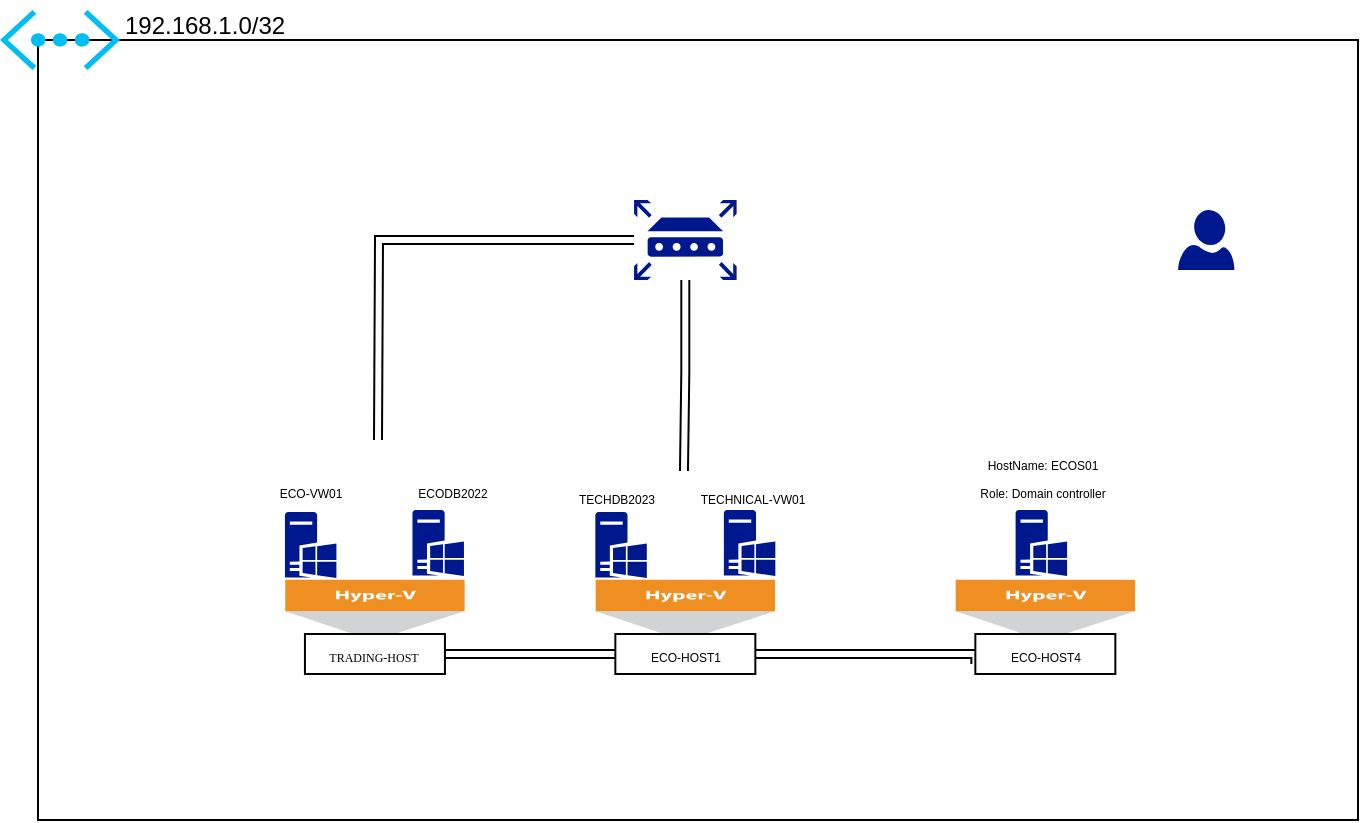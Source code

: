 <mxfile version="28.0.4" pages="2">
  <diagram id="0dPHOUwDngtPs_oxOIzv" name="Page-1">
    <mxGraphModel dx="1452" dy="1772" grid="1" gridSize="10" guides="1" tooltips="1" connect="1" arrows="1" fold="1" page="1" pageScale="1" pageWidth="827" pageHeight="1169" math="0" shadow="0">
      <root>
        <mxCell id="0" />
        <mxCell id="1" parent="0" />
        <mxCell id="d-ZkbBJnSJDMCGmhd4bl-20" value="" style="rounded=0;whiteSpace=wrap;html=1;" parent="1" vertex="1">
          <mxGeometry x="120" y="123" width="170" height="117" as="geometry" />
        </mxCell>
        <mxCell id="z9fyJnQdSdRtYb-pN0lm-1" value="" style="rounded=0;whiteSpace=wrap;html=1;" parent="1" vertex="1">
          <mxGeometry x="60" y="-90" width="660" height="390" as="geometry" />
        </mxCell>
        <mxCell id="z9fyJnQdSdRtYb-pN0lm-2" value="" style="verticalLabelPosition=bottom;html=1;verticalAlign=top;align=center;strokeColor=none;fillColor=#00BEF2;shape=mxgraph.azure.virtual_network;pointerEvents=1;" parent="1" vertex="1">
          <mxGeometry x="41" y="-105" width="60" height="30" as="geometry" />
        </mxCell>
        <mxCell id="d-ZkbBJnSJDMCGmhd4bl-1" value="" style="pointerEvents=1;shadow=0;dashed=0;html=1;strokeColor=none;fillColor=#4495D1;labelPosition=center;verticalLabelPosition=bottom;verticalAlign=top;align=center;outlineConnect=0;shape=mxgraph.veeam.hyper_v_host;" parent="1" vertex="1">
          <mxGeometry x="338.67" y="167" width="90" height="50" as="geometry" />
        </mxCell>
        <mxCell id="d-ZkbBJnSJDMCGmhd4bl-26" value="" style="edgeStyle=orthogonalEdgeStyle;rounded=0;orthogonalLoop=1;jettySize=auto;html=1;shape=link;entryX=0;entryY=0.75;entryDx=0;entryDy=0;" parent="1" source="d-ZkbBJnSJDMCGmhd4bl-2" target="d-ZkbBJnSJDMCGmhd4bl-6" edge="1">
          <mxGeometry relative="1" as="geometry">
            <Array as="points">
              <mxPoint x="529" y="217" />
            </Array>
          </mxGeometry>
        </mxCell>
        <mxCell id="d-ZkbBJnSJDMCGmhd4bl-2" value="&lt;font style=&quot;font-size: 6px;&quot;&gt;ECO-HOST1&lt;/font&gt;" style="rounded=0;whiteSpace=wrap;html=1;" parent="1" vertex="1">
          <mxGeometry x="348.67" y="207" width="70" height="20" as="geometry" />
        </mxCell>
        <mxCell id="d-ZkbBJnSJDMCGmhd4bl-3" value="" style="pointerEvents=1;shadow=0;dashed=0;html=1;strokeColor=none;fillColor=#4495D1;labelPosition=center;verticalLabelPosition=bottom;verticalAlign=top;align=center;outlineConnect=0;shape=mxgraph.veeam.hyper_v_host;" parent="1" vertex="1">
          <mxGeometry x="183.47" y="167" width="90" height="50" as="geometry" />
        </mxCell>
        <mxCell id="d-ZkbBJnSJDMCGmhd4bl-23" value="" style="edgeStyle=orthogonalEdgeStyle;rounded=0;orthogonalLoop=1;jettySize=auto;html=1;entryX=0;entryY=0.5;entryDx=0;entryDy=0;shape=link;" parent="1" source="d-ZkbBJnSJDMCGmhd4bl-4" target="d-ZkbBJnSJDMCGmhd4bl-2" edge="1">
          <mxGeometry relative="1" as="geometry" />
        </mxCell>
        <mxCell id="d-ZkbBJnSJDMCGmhd4bl-4" value="&lt;span style=&quot;font-family: Calibri; text-align: start; white-space-collapse: preserve; background-color: rgb(255, 255, 255);&quot;&gt;&lt;font style=&quot;font-size: 6px;&quot;&gt;TRADING-HOST&lt;/font&gt;&lt;/span&gt;" style="rounded=0;whiteSpace=wrap;html=1;" parent="1" vertex="1">
          <mxGeometry x="193.47" y="207" width="70" height="20" as="geometry" />
        </mxCell>
        <mxCell id="d-ZkbBJnSJDMCGmhd4bl-5" value="" style="pointerEvents=1;shadow=0;dashed=0;html=1;strokeColor=none;fillColor=#4495D1;labelPosition=center;verticalLabelPosition=bottom;verticalAlign=top;align=center;outlineConnect=0;shape=mxgraph.veeam.hyper_v_host;" parent="1" vertex="1">
          <mxGeometry x="518.67" y="167" width="90" height="50" as="geometry" />
        </mxCell>
        <mxCell id="d-ZkbBJnSJDMCGmhd4bl-6" value="&lt;font style=&quot;font-size: 6px;&quot;&gt;ECO-HOST4&lt;/font&gt;" style="rounded=0;whiteSpace=wrap;html=1;" parent="1" vertex="1">
          <mxGeometry x="528.67" y="207" width="70" height="20" as="geometry" />
        </mxCell>
        <mxCell id="d-ZkbBJnSJDMCGmhd4bl-7" value="&lt;font style=&quot;font-size: 6px;&quot;&gt;ECO-VW01&lt;/font&gt;" style="text;html=1;align=center;verticalAlign=middle;resizable=0;points=[];autosize=1;strokeColor=none;fillColor=none;" parent="1" vertex="1">
          <mxGeometry x="171.34" y="120" width="50" height="30" as="geometry" />
        </mxCell>
        <mxCell id="d-ZkbBJnSJDMCGmhd4bl-8" value="&lt;font style=&quot;font-size: 6px;&quot;&gt;ECODB2022&lt;/font&gt;" style="text;html=1;align=center;verticalAlign=middle;resizable=0;points=[];autosize=1;strokeColor=none;fillColor=none;" parent="1" vertex="1">
          <mxGeometry x="237.11" y="120" width="60" height="30" as="geometry" />
        </mxCell>
        <mxCell id="d-ZkbBJnSJDMCGmhd4bl-9" value="" style="rounded=0;whiteSpace=wrap;html=1;strokeColor=#FFFFFF;" parent="1" vertex="1">
          <mxGeometry x="183.47" y="159" width="90" height="20" as="geometry" />
        </mxCell>
        <mxCell id="d-ZkbBJnSJDMCGmhd4bl-10" value="" style="sketch=0;aspect=fixed;pointerEvents=1;shadow=0;dashed=0;html=1;strokeColor=none;labelPosition=center;verticalLabelPosition=bottom;verticalAlign=top;align=center;fillColor=#00188D;shape=mxgraph.mscae.enterprise.windows_server" parent="1" vertex="1">
          <mxGeometry x="247.24" y="145" width="25.74" height="33" as="geometry" />
        </mxCell>
        <mxCell id="d-ZkbBJnSJDMCGmhd4bl-11" value="" style="sketch=0;aspect=fixed;pointerEvents=1;shadow=0;dashed=0;html=1;strokeColor=none;labelPosition=center;verticalLabelPosition=bottom;verticalAlign=top;align=center;fillColor=#00188D;shape=mxgraph.mscae.enterprise.windows_server" parent="1" vertex="1">
          <mxGeometry x="183.47" y="146" width="25.74" height="33" as="geometry" />
        </mxCell>
        <mxCell id="d-ZkbBJnSJDMCGmhd4bl-12" value="" style="rounded=0;whiteSpace=wrap;html=1;strokeColor=#FFFFFF;" parent="1" vertex="1">
          <mxGeometry x="338.67" y="159" width="90" height="20" as="geometry" />
        </mxCell>
        <mxCell id="d-ZkbBJnSJDMCGmhd4bl-13" value="" style="sketch=0;aspect=fixed;pointerEvents=1;shadow=0;dashed=0;html=1;strokeColor=none;labelPosition=center;verticalLabelPosition=bottom;verticalAlign=top;align=center;fillColor=#00188D;shape=mxgraph.mscae.enterprise.windows_server" parent="1" vertex="1">
          <mxGeometry x="338.67" y="146" width="25.74" height="33" as="geometry" />
        </mxCell>
        <mxCell id="d-ZkbBJnSJDMCGmhd4bl-14" value="" style="sketch=0;aspect=fixed;pointerEvents=1;shadow=0;dashed=0;html=1;strokeColor=none;labelPosition=center;verticalLabelPosition=bottom;verticalAlign=top;align=center;fillColor=#00188D;shape=mxgraph.mscae.enterprise.windows_server" parent="1" vertex="1">
          <mxGeometry x="402.93" y="145" width="25.74" height="33" as="geometry" />
        </mxCell>
        <mxCell id="d-ZkbBJnSJDMCGmhd4bl-15" value="&lt;font style=&quot;font-size: 6px;&quot;&gt;TECHDB2023&lt;/font&gt;" style="text;html=1;align=center;verticalAlign=middle;resizable=0;points=[];autosize=1;strokeColor=none;fillColor=none;" parent="1" vertex="1">
          <mxGeometry x="318.67" y="123" width="60" height="30" as="geometry" />
        </mxCell>
        <mxCell id="d-ZkbBJnSJDMCGmhd4bl-16" value="&lt;font style=&quot;font-size: 6px;&quot;&gt;TECHNICAL-VW01&lt;/font&gt;" style="text;html=1;align=center;verticalAlign=middle;resizable=0;points=[];autosize=1;strokeColor=none;fillColor=none;" parent="1" vertex="1">
          <mxGeometry x="376.67" y="123" width="80" height="30" as="geometry" />
        </mxCell>
        <mxCell id="d-ZkbBJnSJDMCGmhd4bl-17" value="&lt;font style=&quot;&quot;&gt;&lt;span style=&quot;font-size: 6px;&quot;&gt;HostName: ECOS01&lt;/span&gt;&lt;br&gt;&lt;span style=&quot;font-size: 6px;&quot;&gt;Role: Domain controller&lt;/span&gt;&lt;/font&gt;&lt;div&gt;&lt;font style=&quot;&quot;&gt;&lt;span style=&quot;font-size: 6px;&quot;&gt;&lt;br&gt;&lt;/span&gt;&lt;/font&gt;&lt;/div&gt;" style="text;html=1;align=center;verticalAlign=middle;resizable=0;points=[];autosize=1;strokeColor=none;fillColor=none;" parent="1" vertex="1">
          <mxGeometry x="516.67" y="105" width="90" height="60" as="geometry" />
        </mxCell>
        <mxCell id="d-ZkbBJnSJDMCGmhd4bl-18" value="" style="rounded=0;whiteSpace=wrap;html=1;strokeColor=#FFFFFF;" parent="1" vertex="1">
          <mxGeometry x="518.67" y="159" width="90" height="20" as="geometry" />
        </mxCell>
        <mxCell id="d-ZkbBJnSJDMCGmhd4bl-19" value="" style="sketch=0;aspect=fixed;pointerEvents=1;shadow=0;dashed=0;html=1;strokeColor=none;labelPosition=center;verticalLabelPosition=bottom;verticalAlign=top;align=center;fillColor=#00188D;shape=mxgraph.mscae.enterprise.windows_server" parent="1" vertex="1">
          <mxGeometry x="548.8" y="145" width="25.74" height="33" as="geometry" />
        </mxCell>
        <mxCell id="d-ZkbBJnSJDMCGmhd4bl-28" value="192.168.1.0/32&lt;div&gt;&lt;br&gt;&lt;/div&gt;" style="text;html=1;align=center;verticalAlign=middle;resizable=0;points=[];autosize=1;strokeColor=none;fillColor=none;" parent="1" vertex="1">
          <mxGeometry x="93.47" y="-110" width="100" height="40" as="geometry" />
        </mxCell>
        <mxCell id="LJP7C2cjOiO_ake7uwHu-4" value="" style="sketch=0;aspect=fixed;pointerEvents=1;shadow=0;dashed=0;html=1;strokeColor=none;labelPosition=center;verticalLabelPosition=bottom;verticalAlign=top;align=center;fillColor=#00188D;shape=mxgraph.mscae.enterprise.router" parent="1" vertex="1">
          <mxGeometry x="358.03" y="-10" width="51.28" height="40" as="geometry" />
        </mxCell>
        <mxCell id="LJP7C2cjOiO_ake7uwHu-5" style="edgeStyle=orthogonalEdgeStyle;rounded=0;orthogonalLoop=1;jettySize=auto;html=1;shape=link;" parent="1" source="LJP7C2cjOiO_ake7uwHu-4" edge="1">
          <mxGeometry relative="1" as="geometry">
            <mxPoint x="230" y="110" as="targetPoint" />
          </mxGeometry>
        </mxCell>
        <mxCell id="hfbNxXTssxLgHJnjqYqY-1" value="" style="shape=image;html=1;verticalAlign=top;verticalLabelPosition=bottom;labelBackgroundColor=#ffffff;imageAspect=0;aspect=fixed;image=https://cdn3.iconfinder.com/data/icons/snowish/128x128/apps/gnome-control-center.png;fillColor=#3333FF;" parent="1" vertex="1">
          <mxGeometry x="602" width="28" height="28" as="geometry" />
        </mxCell>
        <mxCell id="hfbNxXTssxLgHJnjqYqY-2" value="" style="sketch=0;aspect=fixed;pointerEvents=1;shadow=0;dashed=0;html=1;strokeColor=none;labelPosition=center;verticalLabelPosition=bottom;verticalAlign=top;align=center;fillColor=#00188D;shape=mxgraph.azure.user" parent="1" vertex="1">
          <mxGeometry x="630" y="-5" width="28.2" height="30" as="geometry" />
        </mxCell>
        <mxCell id="D6uGGZ0vzgsLB2J4IqJi-1" style="edgeStyle=orthogonalEdgeStyle;rounded=0;orthogonalLoop=1;jettySize=auto;html=1;entryX=0.079;entryY=0.084;entryDx=0;entryDy=0;entryPerimeter=0;shape=link;" parent="1" source="LJP7C2cjOiO_ake7uwHu-4" target="d-ZkbBJnSJDMCGmhd4bl-16" edge="1">
          <mxGeometry relative="1" as="geometry" />
        </mxCell>
      </root>
    </mxGraphModel>
  </diagram>
  <diagram id="LU5zmo3wUBJtHhTeMPo3" name="Page-2">
    <mxGraphModel dx="2901" dy="2030" grid="1" gridSize="10" guides="1" tooltips="1" connect="1" arrows="1" fold="1" page="1" pageScale="1" pageWidth="827" pageHeight="1169" math="0" shadow="0">
      <root>
        <mxCell id="0" />
        <mxCell id="1" parent="0" />
        <mxCell id="N67Mu1rqHQ3CuwdL4xIl-31" value="" style="rounded=0;whiteSpace=wrap;html=1;" parent="1" vertex="1">
          <mxGeometry x="-30" y="-50" width="770" height="580" as="geometry" />
        </mxCell>
        <mxCell id="N67Mu1rqHQ3CuwdL4xIl-18" value="" style="ellipse;shape=cloud;whiteSpace=wrap;html=1;" parent="1" vertex="1">
          <mxGeometry x="185" y="59" width="85" height="40" as="geometry" />
        </mxCell>
        <mxCell id="N67Mu1rqHQ3CuwdL4xIl-13" value="" style="ellipse;shape=cloud;whiteSpace=wrap;html=1;" parent="1" vertex="1">
          <mxGeometry x="580" y="49" width="160" height="87" as="geometry" />
        </mxCell>
        <mxCell id="OvXRGE29BXUb_DR9eGdn-3" value="" style="whiteSpace=wrap;html=1;aspect=fixed;strokeColor=#99CCFF;" parent="1" vertex="1">
          <mxGeometry x="450" y="170" width="150" height="150" as="geometry" />
        </mxCell>
        <mxCell id="OvXRGE29BXUb_DR9eGdn-2" value="" style="whiteSpace=wrap;html=1;aspect=fixed;strokeColor=#99CCFF;" parent="1" vertex="1">
          <mxGeometry x="270" y="170" width="150" height="150" as="geometry" />
        </mxCell>
        <mxCell id="OvXRGE29BXUb_DR9eGdn-1" value="" style="whiteSpace=wrap;html=1;aspect=fixed;strokeColor=#99CCFF;" parent="1" vertex="1">
          <mxGeometry x="95" y="170" width="150" height="150" as="geometry" />
        </mxCell>
        <mxCell id="jzbuyV7Re6z5202wPfiP-3" value="" style="pointerEvents=1;shadow=0;dashed=0;html=1;strokeColor=none;fillColor=#4495D1;labelPosition=center;verticalLabelPosition=bottom;verticalAlign=top;align=center;outlineConnect=0;shape=mxgraph.veeam.hyper_v_host;" parent="1" vertex="1">
          <mxGeometry x="289" y="222" width="100" height="50" as="geometry" />
        </mxCell>
        <mxCell id="jzbuyV7Re6z5202wPfiP-14" value="&lt;div&gt;&lt;font style=&quot;font-size: 6px;&quot;&gt;ECO-HOST4&lt;/font&gt;&lt;/div&gt;&lt;div&gt;&lt;font style=&quot;&quot;&gt;&lt;span style=&quot;font-size: 6px;&quot;&gt;IP: 192.168.1.234&lt;/span&gt;&lt;/font&gt;&lt;/div&gt;" style="rounded=0;whiteSpace=wrap;html=1;strokeColor=#FF8000;" parent="1" vertex="1">
          <mxGeometry x="293" y="262" width="94" height="30" as="geometry" />
        </mxCell>
        <mxCell id="jzbuyV7Re6z5202wPfiP-15" value="" style="pointerEvents=1;shadow=0;dashed=0;html=1;strokeColor=none;fillColor=#4495D1;labelPosition=center;verticalLabelPosition=bottom;verticalAlign=top;align=center;outlineConnect=0;shape=mxgraph.veeam.hyper_v_host;" parent="1" vertex="1">
          <mxGeometry x="122.8" y="222" width="90" height="50" as="geometry" />
        </mxCell>
        <mxCell id="jzbuyV7Re6z5202wPfiP-16" value="&lt;span style=&quot;font-family: Calibri; text-align: start; white-space-collapse: preserve; background-color: rgb(255, 255, 255);&quot;&gt;&lt;font style=&quot;font-size: 6px;&quot;&gt;TRADING-HOST &lt;/font&gt;&lt;/span&gt;&lt;div&gt;&lt;span style=&quot;background-color: light-dark(rgb(255, 255, 255), rgb(18, 18, 18)); color: light-dark(rgb(0, 0, 0), rgb(255, 255, 255)); font-family: Calibri; font-size: 6px; text-align: start; white-space-collapse: preserve;&quot;&gt;IP: 192.168.1.49&lt;/span&gt;&lt;/div&gt;" style="rounded=0;whiteSpace=wrap;html=1;strokeColor=#FF8000;" parent="1" vertex="1">
          <mxGeometry x="126" y="260" width="80" height="30" as="geometry" />
        </mxCell>
        <mxCell id="jzbuyV7Re6z5202wPfiP-17" value="" style="pointerEvents=1;shadow=0;dashed=0;html=1;strokeColor=none;fillColor=#4495D1;labelPosition=center;verticalLabelPosition=bottom;verticalAlign=top;align=center;outlineConnect=0;shape=mxgraph.veeam.hyper_v_host;" parent="1" vertex="1">
          <mxGeometry x="480" y="222" width="90" height="50" as="geometry" />
        </mxCell>
        <mxCell id="jzbuyV7Re6z5202wPfiP-18" value="&lt;div&gt;&lt;font style=&quot;&quot;&gt;&lt;span style=&quot;font-size: 6px;&quot;&gt;ECO-HOST01&lt;/span&gt;&lt;/font&gt;&lt;/div&gt;&lt;div&gt;&lt;font style=&quot;&quot;&gt;&lt;span style=&quot;font-size: 6px;&quot;&gt;IP: 192.168.1.4&lt;/span&gt;&lt;/font&gt;&lt;/div&gt;" style="rounded=0;whiteSpace=wrap;html=1;strokeColor=#FF8000;" parent="1" vertex="1">
          <mxGeometry x="484" y="262" width="80" height="28" as="geometry" />
        </mxCell>
        <mxCell id="jzbuyV7Re6z5202wPfiP-21" value="&lt;font style=&quot;font-size: 6px;&quot;&gt;ECO-VW01&lt;/font&gt;&lt;div&gt;&lt;font style=&quot;&quot;&gt;&lt;span style=&quot;font-size: 6px;&quot;&gt;IP: 192.168.1.61&lt;/span&gt;&lt;/font&gt;&lt;/div&gt;" style="text;html=1;align=center;verticalAlign=middle;resizable=0;points=[];autosize=1;strokeColor=none;fillColor=none;" parent="1" vertex="1">
          <mxGeometry x="93.67" y="165" width="70" height="40" as="geometry" />
        </mxCell>
        <mxCell id="jzbuyV7Re6z5202wPfiP-22" value="&lt;font style=&quot;font-size: 6px;&quot;&gt;ECODB2022&lt;/font&gt;&lt;div&gt;&lt;span style=&quot;font-size: 6px;&quot;&gt;IP: 192.168.1.92&lt;/span&gt;&lt;/div&gt;" style="text;html=1;align=center;verticalAlign=middle;resizable=0;points=[];autosize=1;strokeColor=none;fillColor=none;" parent="1" vertex="1">
          <mxGeometry x="155.44" y="165" width="70" height="40" as="geometry" />
        </mxCell>
        <mxCell id="jzbuyV7Re6z5202wPfiP-23" value="" style="rounded=0;whiteSpace=wrap;html=1;strokeColor=#FFFFFF;" parent="1" vertex="1">
          <mxGeometry x="122.8" y="214" width="90" height="20" as="geometry" />
        </mxCell>
        <mxCell id="jzbuyV7Re6z5202wPfiP-25" value="" style="sketch=0;aspect=fixed;pointerEvents=1;shadow=0;dashed=0;html=1;strokeColor=none;labelPosition=center;verticalLabelPosition=bottom;verticalAlign=top;align=center;fillColor=#00188D;shape=mxgraph.mscae.enterprise.windows_server" parent="1" vertex="1">
          <mxGeometry x="187.57" y="200" width="25.74" height="33" as="geometry" />
        </mxCell>
        <mxCell id="jzbuyV7Re6z5202wPfiP-26" value="" style="sketch=0;aspect=fixed;pointerEvents=1;shadow=0;dashed=0;html=1;strokeColor=none;labelPosition=center;verticalLabelPosition=bottom;verticalAlign=top;align=center;fillColor=#00188D;shape=mxgraph.mscae.enterprise.windows_server" parent="1" vertex="1">
          <mxGeometry x="122.8" y="201" width="25.74" height="33" as="geometry" />
        </mxCell>
        <mxCell id="jzbuyV7Re6z5202wPfiP-27" value="" style="rounded=0;whiteSpace=wrap;html=1;strokeColor=#FFFFFF;" parent="1" vertex="1">
          <mxGeometry x="289" y="214" width="110" height="20" as="geometry" />
        </mxCell>
        <mxCell id="jzbuyV7Re6z5202wPfiP-28" value="" style="sketch=0;aspect=fixed;pointerEvents=1;shadow=0;dashed=0;html=1;strokeColor=none;labelPosition=center;verticalLabelPosition=bottom;verticalAlign=top;align=center;fillColor=#00188D;shape=mxgraph.mscae.enterprise.windows_server" parent="1" vertex="1">
          <mxGeometry x="300" y="201" width="25.74" height="33" as="geometry" />
        </mxCell>
        <mxCell id="jzbuyV7Re6z5202wPfiP-29" value="" style="sketch=0;aspect=fixed;pointerEvents=1;shadow=0;dashed=0;html=1;strokeColor=none;labelPosition=center;verticalLabelPosition=bottom;verticalAlign=top;align=center;fillColor=#00188D;shape=mxgraph.mscae.enterprise.windows_server" parent="1" vertex="1">
          <mxGeometry x="364.26" y="200" width="25.74" height="33" as="geometry" />
        </mxCell>
        <mxCell id="jzbuyV7Re6z5202wPfiP-30" value="&lt;font style=&quot;font-size: 6px;&quot;&gt;HOST: TECHDB2023&lt;/font&gt;&lt;div&gt;&lt;font style=&quot;&quot;&gt;&lt;span style=&quot;font-size: 6px;&quot;&gt;IP: 192.168.1.85&lt;/span&gt;&lt;/font&gt;&lt;/div&gt;" style="text;html=1;align=center;verticalAlign=middle;resizable=0;points=[];autosize=1;strokeColor=none;fillColor=none;" parent="1" vertex="1">
          <mxGeometry x="260" y="165" width="80" height="40" as="geometry" />
        </mxCell>
        <mxCell id="jzbuyV7Re6z5202wPfiP-31" value="&lt;font style=&quot;font-size: 6px;&quot;&gt;HOST: TECHNICAL-VW01&lt;/font&gt;&lt;div&gt;&lt;font style=&quot;&quot;&gt;&lt;span style=&quot;font-size: 6px;&quot;&gt;IP: 192.168.1.54&lt;/span&gt;&lt;/font&gt;&lt;/div&gt;" style="text;html=1;align=center;verticalAlign=middle;resizable=0;points=[];autosize=1;strokeColor=none;fillColor=none;" parent="1" vertex="1">
          <mxGeometry x="332" y="165" width="100" height="40" as="geometry" />
        </mxCell>
        <mxCell id="jzbuyV7Re6z5202wPfiP-32" value="&lt;font style=&quot;font-size: 6px;&quot;&gt;HOSTNAME: ECOS01&lt;/font&gt;&lt;div&gt;&lt;font style=&quot;&quot;&gt;&lt;span style=&quot;font-size: 6px;&quot;&gt;IP: 192.168.1.5&lt;/span&gt;&lt;/font&gt;&lt;/div&gt;" style="text;html=1;align=center;verticalAlign=middle;resizable=0;points=[];autosize=1;strokeColor=none;fillColor=none;" parent="1" vertex="1">
          <mxGeometry x="479" y="165" width="80" height="40" as="geometry" />
        </mxCell>
        <mxCell id="jzbuyV7Re6z5202wPfiP-33" value="" style="rounded=0;whiteSpace=wrap;html=1;strokeColor=#FFFFFF;" parent="1" vertex="1">
          <mxGeometry x="480" y="214" width="90" height="20" as="geometry" />
        </mxCell>
        <mxCell id="jzbuyV7Re6z5202wPfiP-34" value="" style="sketch=0;aspect=fixed;pointerEvents=1;shadow=0;dashed=0;html=1;strokeColor=none;labelPosition=center;verticalLabelPosition=bottom;verticalAlign=top;align=center;fillColor=#00188D;shape=mxgraph.mscae.enterprise.windows_server" parent="1" vertex="1">
          <mxGeometry x="510.13" y="200" width="25.74" height="33" as="geometry" />
        </mxCell>
        <mxCell id="Kxc33UjvSA3hfyQA0yWE-5" style="edgeStyle=orthogonalEdgeStyle;rounded=0;orthogonalLoop=1;jettySize=auto;html=1;exitX=0.87;exitY=0.5;exitDx=0;exitDy=0;exitPerimeter=0;" parent="1" source="Kxc33UjvSA3hfyQA0yWE-1" edge="1">
          <mxGeometry relative="1" as="geometry">
            <mxPoint x="530" y="170" as="targetPoint" />
            <Array as="points">
              <mxPoint x="-7" y="120" />
              <mxPoint x="530" y="120" />
            </Array>
          </mxGeometry>
        </mxCell>
        <mxCell id="N67Mu1rqHQ3CuwdL4xIl-8" style="edgeStyle=orthogonalEdgeStyle;rounded=0;orthogonalLoop=1;jettySize=auto;html=1;" parent="1" source="Kxc33UjvSA3hfyQA0yWE-1" edge="1">
          <mxGeometry relative="1" as="geometry">
            <mxPoint x="195" y="170" as="targetPoint" />
            <Array as="points">
              <mxPoint x="195" y="120" />
            </Array>
          </mxGeometry>
        </mxCell>
        <mxCell id="N67Mu1rqHQ3CuwdL4xIl-3" style="edgeStyle=orthogonalEdgeStyle;rounded=0;orthogonalLoop=1;jettySize=auto;html=1;" parent="1" edge="1">
          <mxGeometry relative="1" as="geometry">
            <mxPoint x="104" y="346" as="sourcePoint" />
            <mxPoint x="162" y="320" as="targetPoint" />
            <Array as="points">
              <mxPoint x="162" y="346" />
            </Array>
          </mxGeometry>
        </mxCell>
        <mxCell id="N67Mu1rqHQ3CuwdL4xIl-5" style="edgeStyle=orthogonalEdgeStyle;rounded=0;orthogonalLoop=1;jettySize=auto;html=1;entryX=0.5;entryY=1;entryDx=0;entryDy=0;" parent="1" source="MwFngIVzMn7YwzYzBQoj-1" target="OvXRGE29BXUb_DR9eGdn-3" edge="1">
          <mxGeometry relative="1" as="geometry" />
        </mxCell>
        <mxCell id="MwFngIVzMn7YwzYzBQoj-1" value="" style="shape=image;html=1;verticalAlign=top;verticalLabelPosition=bottom;labelBackgroundColor=#ffffff;imageAspect=0;aspect=fixed;image=https://cdn3.iconfinder.com/data/icons/snowish/128x128/apps/gnome-control-center.png;fillColor=#3333FF;" parent="1" vertex="1">
          <mxGeometry x="48.2" y="332" width="28" height="28" as="geometry" />
        </mxCell>
        <mxCell id="MwFngIVzMn7YwzYzBQoj-2" value="&lt;font style=&quot;font-size: 6px;&quot;&gt;Management Tools&amp;nbsp;&lt;/font&gt;&lt;div&gt;&lt;font style=&quot;font-size: 6px;&quot;&gt;RRM/N-SIGHT&lt;/font&gt;&lt;/div&gt;&lt;div&gt;&lt;font style=&quot;font-size: 6px;&quot;&gt;Active directory&lt;/font&gt;&lt;/div&gt;&lt;div&gt;&lt;br&gt;&lt;/div&gt;" style="sketch=0;aspect=fixed;pointerEvents=1;shadow=0;dashed=0;html=1;strokeColor=none;labelPosition=center;verticalLabelPosition=bottom;verticalAlign=top;align=center;fillColor=#00188D;shape=mxgraph.azure.user" parent="1" vertex="1">
          <mxGeometry x="20.0" y="332" width="28.2" height="30" as="geometry" />
        </mxCell>
        <mxCell id="N67Mu1rqHQ3CuwdL4xIl-4" style="edgeStyle=orthogonalEdgeStyle;rounded=0;orthogonalLoop=1;jettySize=auto;html=1;entryX=0.554;entryY=0.99;entryDx=0;entryDy=0;entryPerimeter=0;" parent="1" source="MwFngIVzMn7YwzYzBQoj-1" target="OvXRGE29BXUb_DR9eGdn-2" edge="1">
          <mxGeometry relative="1" as="geometry" />
        </mxCell>
        <mxCell id="N67Mu1rqHQ3CuwdL4xIl-6" style="edgeStyle=orthogonalEdgeStyle;rounded=0;orthogonalLoop=1;jettySize=auto;html=1;exitX=0.87;exitY=0.5;exitDx=0;exitDy=0;exitPerimeter=0;" parent="1" source="Kxc33UjvSA3hfyQA0yWE-1" edge="1">
          <mxGeometry relative="1" as="geometry">
            <mxPoint x="360" y="170" as="targetPoint" />
            <Array as="points">
              <mxPoint x="360" y="120" />
            </Array>
          </mxGeometry>
        </mxCell>
        <mxCell id="N67Mu1rqHQ3CuwdL4xIl-10" value="" style="image;aspect=fixed;html=1;points=[];align=center;fontSize=12;image=img/lib/azure2/other/Managed_File_Shares.svg;" parent="1" vertex="1">
          <mxGeometry x="620" y="72" width="40" height="40" as="geometry" />
        </mxCell>
        <mxCell id="N67Mu1rqHQ3CuwdL4xIl-11" value="" style="sketch=0;pointerEvents=1;shadow=0;dashed=0;html=1;strokeColor=none;fillColor=#005F4B;labelPosition=center;verticalLabelPosition=bottom;verticalAlign=top;align=center;outlineConnect=0;shape=mxgraph.veeam2.domain_controller;" parent="1" vertex="1">
          <mxGeometry x="670" y="80" width="30" height="30" as="geometry" />
        </mxCell>
        <mxCell id="N67Mu1rqHQ3CuwdL4xIl-14" value="&lt;span style=&quot;font-size: 6px; background-color: rgb(255, 255, 255);&quot;&gt;File Server&lt;/span&gt;" style="text;html=1;align=center;verticalAlign=middle;resizable=0;points=[];autosize=1;strokeColor=none;fillColor=none;" parent="1" vertex="1">
          <mxGeometry x="608" y="59" width="50" height="30" as="geometry" />
        </mxCell>
        <mxCell id="N67Mu1rqHQ3CuwdL4xIl-15" value="&lt;font style=&quot;font-size: 6px;&quot;&gt;Domain controller&amp;nbsp;&lt;/font&gt;" style="text;html=1;align=center;verticalAlign=middle;resizable=0;points=[];autosize=1;strokeColor=none;fillColor=none;" parent="1" vertex="1">
          <mxGeometry x="650" y="59" width="70" height="30" as="geometry" />
        </mxCell>
        <mxCell id="N67Mu1rqHQ3CuwdL4xIl-16" style="edgeStyle=orthogonalEdgeStyle;rounded=0;orthogonalLoop=1;jettySize=auto;html=1;entryX=0.97;entryY=0.685;entryDx=0;entryDy=0;entryPerimeter=0;" parent="1" source="N67Mu1rqHQ3CuwdL4xIl-13" target="jzbuyV7Re6z5202wPfiP-34" edge="1">
          <mxGeometry relative="1" as="geometry">
            <Array as="points">
              <mxPoint x="670" y="223" />
            </Array>
          </mxGeometry>
        </mxCell>
        <mxCell id="N67Mu1rqHQ3CuwdL4xIl-17" value="" style="image;sketch=0;aspect=fixed;html=1;points=[];align=center;fontSize=12;image=img/lib/mscae/dep/SQL_Server_Stretch_DB.svg;" parent="1" vertex="1">
          <mxGeometry x="226" y="67" width="24" height="24" as="geometry" />
        </mxCell>
        <mxCell id="N67Mu1rqHQ3CuwdL4xIl-20" style="edgeStyle=orthogonalEdgeStyle;rounded=0;orthogonalLoop=1;jettySize=auto;html=1;entryX=0.886;entryY=0.252;entryDx=0;entryDy=0;entryPerimeter=0;exitX=0.836;exitY=0.8;exitDx=0;exitDy=0;exitPerimeter=0;" parent="1" source="N67Mu1rqHQ3CuwdL4xIl-18" target="jzbuyV7Re6z5202wPfiP-25" edge="1">
          <mxGeometry relative="1" as="geometry">
            <mxPoint x="257" y="50" as="sourcePoint" />
            <mxPoint x="217.44" y="209.0" as="targetPoint" />
            <Array as="points">
              <mxPoint x="256" y="95" />
              <mxPoint x="257" y="95" />
              <mxPoint x="257" y="208" />
            </Array>
          </mxGeometry>
        </mxCell>
        <mxCell id="N67Mu1rqHQ3CuwdL4xIl-25" value="" style="ellipse;shape=cloud;whiteSpace=wrap;html=1;" parent="1" vertex="1">
          <mxGeometry x="380" y="60" width="76" height="40" as="geometry" />
        </mxCell>
        <mxCell id="N67Mu1rqHQ3CuwdL4xIl-26" value="" style="image;sketch=0;aspect=fixed;html=1;points=[];align=center;fontSize=12;image=img/lib/mscae/dep/SQL_Server_Stretch_DB.svg;" parent="1" vertex="1">
          <mxGeometry x="413" y="69" width="22" height="22" as="geometry" />
        </mxCell>
        <mxCell id="N67Mu1rqHQ3CuwdL4xIl-27" style="edgeStyle=orthogonalEdgeStyle;rounded=0;orthogonalLoop=1;jettySize=auto;html=1;entryX=1.105;entryY=0.368;entryDx=0;entryDy=0;entryPerimeter=0;" parent="1" source="N67Mu1rqHQ3CuwdL4xIl-25" target="jzbuyV7Re6z5202wPfiP-29" edge="1">
          <mxGeometry relative="1" as="geometry">
            <Array as="points">
              <mxPoint x="440" y="212" />
            </Array>
          </mxGeometry>
        </mxCell>
        <mxCell id="N67Mu1rqHQ3CuwdL4xIl-28" value="&lt;font style=&quot;font-size: 6px;&quot;&gt;Hyper-V Virtual Network&lt;/font&gt;" style="verticalLabelPosition=bottom;html=1;verticalAlign=top;align=center;strokeColor=none;fillColor=#00BEF2;shape=mxgraph.azure.virtual_network;pointerEvents=1;" parent="1" vertex="1">
          <mxGeometry x="588" y="305" width="20" height="7.5" as="geometry" />
        </mxCell>
        <mxCell id="N67Mu1rqHQ3CuwdL4xIl-29" value="&lt;font style=&quot;font-size: 6px;&quot;&gt;Hyper-V Virtual Network&lt;/font&gt;" style="verticalLabelPosition=bottom;html=1;verticalAlign=top;align=center;strokeColor=none;fillColor=#00BEF2;shape=mxgraph.azure.virtual_network;pointerEvents=1;" parent="1" vertex="1">
          <mxGeometry x="409" y="305" width="20" height="7.5" as="geometry" />
        </mxCell>
        <mxCell id="N67Mu1rqHQ3CuwdL4xIl-30" value="&lt;font style=&quot;font-size: 6px;&quot;&gt;Hyper-V Virtual Network&lt;/font&gt;" style="verticalLabelPosition=bottom;html=1;verticalAlign=top;align=center;strokeColor=none;fillColor=#00BEF2;shape=mxgraph.azure.virtual_network;pointerEvents=1;" parent="1" vertex="1">
          <mxGeometry x="233" y="305" width="20" height="7.5" as="geometry" />
        </mxCell>
        <mxCell id="Kxc33UjvSA3hfyQA0yWE-1" value="&lt;font style=&quot;font-size: 6px;&quot;&gt;Router&lt;/font&gt;&lt;div&gt;&lt;font style=&quot;font-size: 9px;&quot;&gt;Network Block:&amp;nbsp;&lt;/font&gt;&lt;/div&gt;&lt;div&gt;&lt;font style=&quot;font-size: 9px;&quot;&gt;192.168.1.0/24&lt;/font&gt;&lt;/div&gt;" style="sketch=0;aspect=fixed;pointerEvents=1;shadow=0;dashed=0;html=1;strokeColor=none;labelPosition=center;verticalLabelPosition=bottom;verticalAlign=top;align=center;fillColor=#00188D;shape=mxgraph.mscae.enterprise.router" parent="1" vertex="1">
          <mxGeometry x="-30.0" y="99" width="59.48" height="46.4" as="geometry" />
        </mxCell>
        <mxCell id="N67Mu1rqHQ3CuwdL4xIl-32" value="&lt;font style=&quot;font-size: 18px;&quot;&gt;ECOMED SERVER NETWORK ARCHITCTURE&lt;/font&gt;" style="rounded=0;whiteSpace=wrap;html=1;fillColor=#CCFF99;" parent="1" vertex="1">
          <mxGeometry x="-30" y="-100" width="770" height="50" as="geometry" />
        </mxCell>
        <mxCell id="N67Mu1rqHQ3CuwdL4xIl-33" value="&lt;div style=&quot;&quot;&gt;&lt;span style=&quot;background-color: light-dark(#ffffff, var(--ge-dark-color, #121212)); text-wrap-mode: wrap;&quot;&gt;&lt;font style=&quot;font-size: 8px;&quot; face=&quot;Arial, sans-serif&quot; color=&quot;#767676&quot;&gt;&lt;b style=&quot;&quot;&gt;ShadowProtect&amp;nbsp;&lt;/b&gt;&lt;/font&gt;&lt;/span&gt;&lt;/div&gt;&lt;div style=&quot;&quot;&gt;&lt;font style=&quot;font-size: 8px;&quot; face=&quot;Arial, sans-serif&quot; color=&quot;#767676&quot;&gt;&lt;span style=&quot;text-wrap-mode: wrap;&quot;&gt;&lt;b style=&quot;&quot;&gt;Backup&lt;/b&gt;&lt;/span&gt;&lt;/font&gt;&lt;/div&gt;" style="image;aspect=fixed;html=1;points=[];align=center;fontSize=12;image=img/lib/azure2/other/Backup_Vault.svg;" parent="1" vertex="1">
          <mxGeometry x="16.51" y="430" width="35.19" height="30" as="geometry" />
        </mxCell>
        <mxCell id="N67Mu1rqHQ3CuwdL4xIl-34" value="" style="sketch=0;aspect=fixed;pointerEvents=1;shadow=0;dashed=0;html=1;strokeColor=none;labelPosition=center;verticalLabelPosition=bottom;verticalAlign=top;align=center;fillColor=#00188D;shape=mxgraph.azure.laptop" parent="1" vertex="1">
          <mxGeometry x="-10" y="305" width="73.32" height="44" as="geometry" />
        </mxCell>
      </root>
    </mxGraphModel>
  </diagram>
</mxfile>
